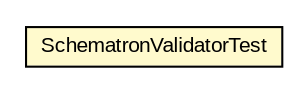 #!/usr/local/bin/dot
#
# Class diagram 
# Generated by UMLGraph version 5.1 (http://www.umlgraph.org/)
#

digraph G {
	edge [fontname="arial",fontsize=10,labelfontname="arial",labelfontsize=10];
	node [fontname="arial",fontsize=10,shape=plaintext];
	nodesep=0.25;
	ranksep=0.5;
	// com.helger.schematron.validator.SchematronValidatorTest
	c3058 [label=<<table title="com.helger.schematron.validator.SchematronValidatorTest" border="0" cellborder="1" cellspacing="0" cellpadding="2" port="p" bgcolor="lemonChiffon" href="./SchematronValidatorTest.html">
		<tr><td><table border="0" cellspacing="0" cellpadding="1">
<tr><td align="center" balign="center"> SchematronValidatorTest </td></tr>
		</table></td></tr>
		</table>>, fontname="arial", fontcolor="black", fontsize=10.0];
}

